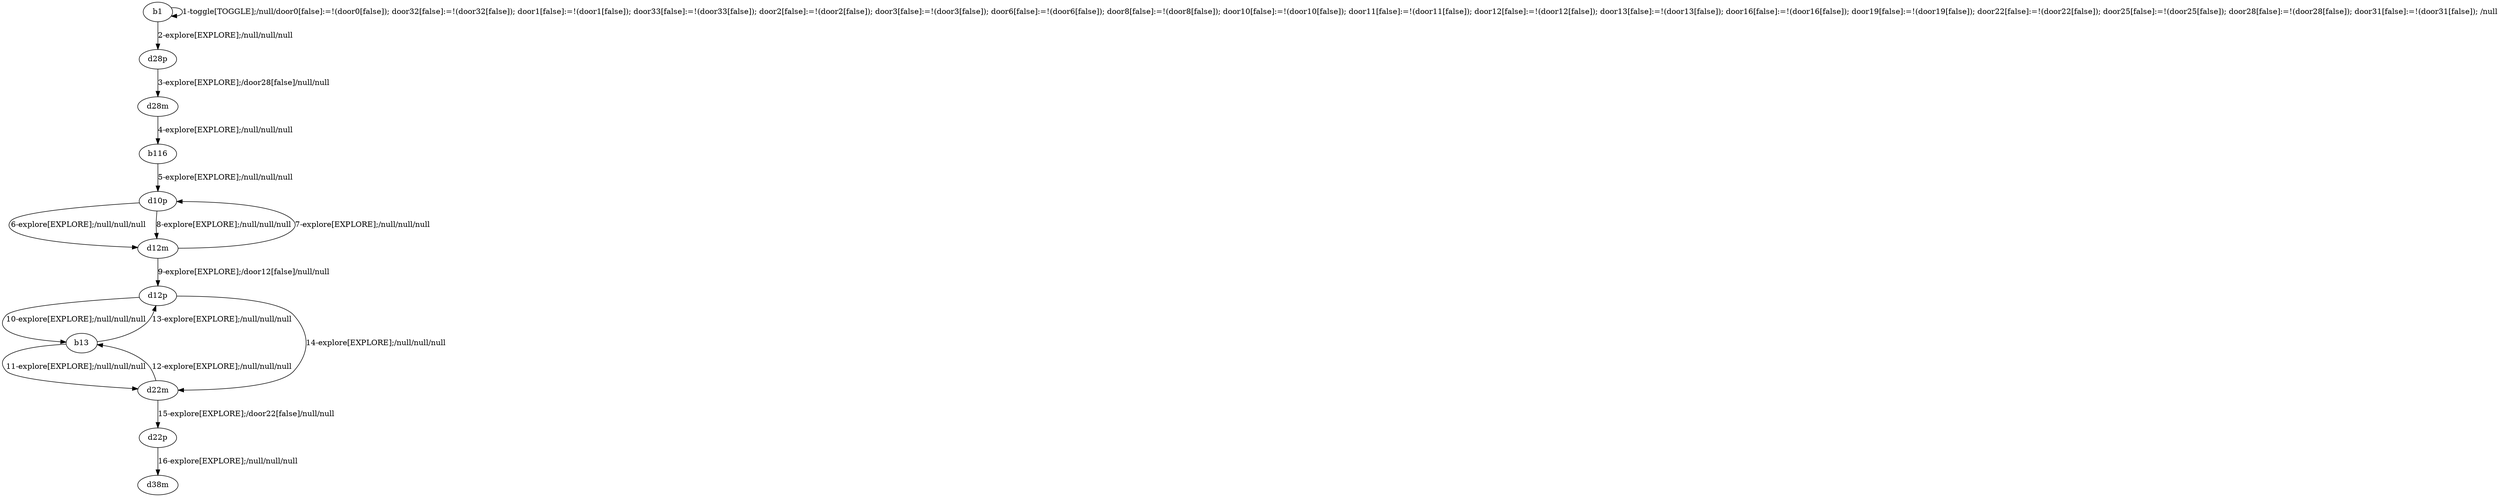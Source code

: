 # Total number of goals covered by this test: 3
# b13 --> d22m
# d22p --> d38m
# d22m --> b13

digraph g {
"b1" -> "b1" [label = "1-toggle[TOGGLE];/null/door0[false]:=!(door0[false]); door32[false]:=!(door32[false]); door1[false]:=!(door1[false]); door33[false]:=!(door33[false]); door2[false]:=!(door2[false]); door3[false]:=!(door3[false]); door6[false]:=!(door6[false]); door8[false]:=!(door8[false]); door10[false]:=!(door10[false]); door11[false]:=!(door11[false]); door12[false]:=!(door12[false]); door13[false]:=!(door13[false]); door16[false]:=!(door16[false]); door19[false]:=!(door19[false]); door22[false]:=!(door22[false]); door25[false]:=!(door25[false]); door28[false]:=!(door28[false]); door31[false]:=!(door31[false]); /null"];
"b1" -> "d28p" [label = "2-explore[EXPLORE];/null/null/null"];
"d28p" -> "d28m" [label = "3-explore[EXPLORE];/door28[false]/null/null"];
"d28m" -> "b116" [label = "4-explore[EXPLORE];/null/null/null"];
"b116" -> "d10p" [label = "5-explore[EXPLORE];/null/null/null"];
"d10p" -> "d12m" [label = "6-explore[EXPLORE];/null/null/null"];
"d12m" -> "d10p" [label = "7-explore[EXPLORE];/null/null/null"];
"d10p" -> "d12m" [label = "8-explore[EXPLORE];/null/null/null"];
"d12m" -> "d12p" [label = "9-explore[EXPLORE];/door12[false]/null/null"];
"d12p" -> "b13" [label = "10-explore[EXPLORE];/null/null/null"];
"b13" -> "d22m" [label = "11-explore[EXPLORE];/null/null/null"];
"d22m" -> "b13" [label = "12-explore[EXPLORE];/null/null/null"];
"b13" -> "d12p" [label = "13-explore[EXPLORE];/null/null/null"];
"d12p" -> "d22m" [label = "14-explore[EXPLORE];/null/null/null"];
"d22m" -> "d22p" [label = "15-explore[EXPLORE];/door22[false]/null/null"];
"d22p" -> "d38m" [label = "16-explore[EXPLORE];/null/null/null"];
}
